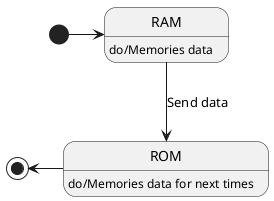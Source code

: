 @startuml

RAM : do/Memories data
ROM : do/Memories data for next times

[*] -> RAM
RAM -down-> ROM : Send data
ROM -left-> [*]
@enduml